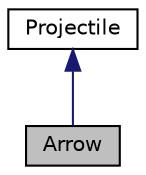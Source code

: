 digraph "Arrow"
{
 // LATEX_PDF_SIZE
  edge [fontname="Helvetica",fontsize="10",labelfontname="Helvetica",labelfontsize="10"];
  node [fontname="Helvetica",fontsize="10",shape=record];
  Node1 [label="Arrow",height=0.2,width=0.4,color="black", fillcolor="grey75", style="filled", fontcolor="black",tooltip="Basic projectile class, deals damage to single enemy once."];
  Node2 -> Node1 [dir="back",color="midnightblue",fontsize="10",style="solid",fontname="Helvetica"];
  Node2 [label="Projectile",height=0.2,width=0.4,color="black", fillcolor="white", style="filled",URL="$classProjectile.html",tooltip="Abstract class for different types of projectiles. Only tower class creates projectiles."];
}
